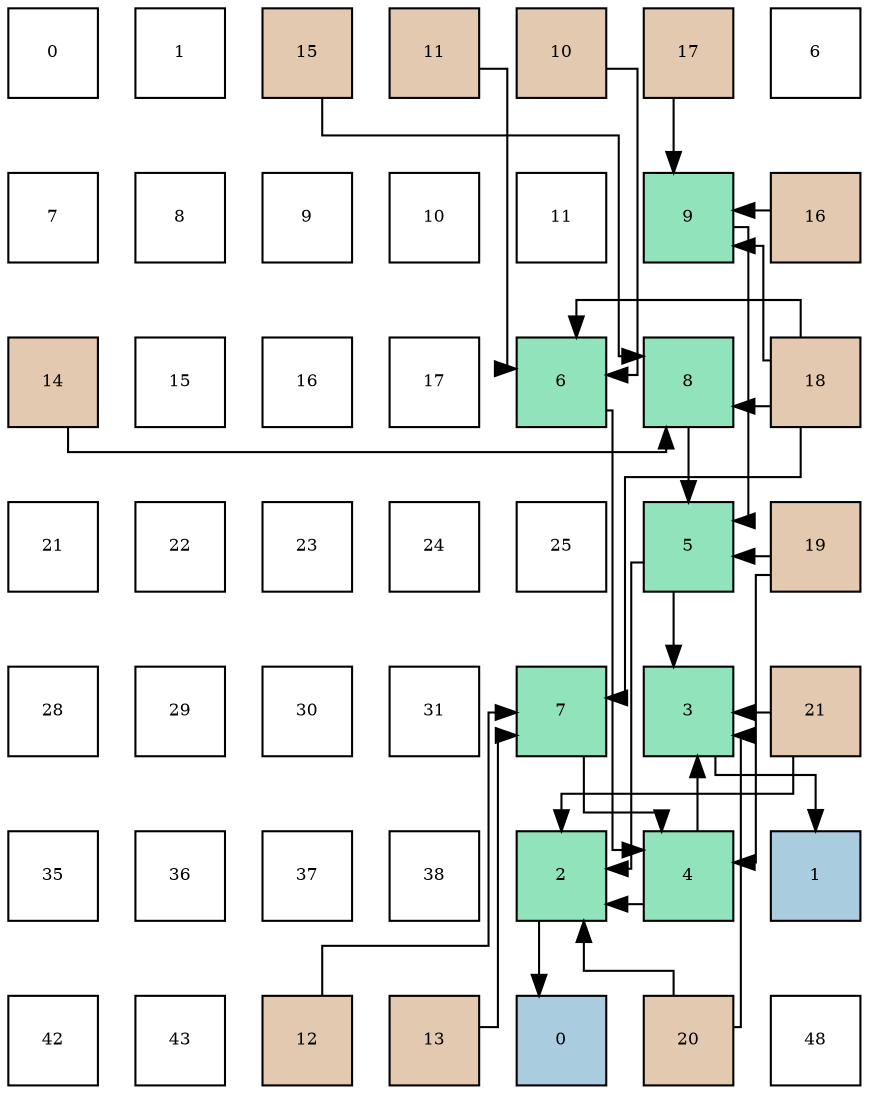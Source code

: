 digraph layout{
 rankdir=TB;
 splines=ortho;
 node [style=filled shape=square fixedsize=true width=0.6];
0[label="0", fontsize=8, fillcolor="#ffffff"];
1[label="1", fontsize=8, fillcolor="#ffffff"];
2[label="15", fontsize=8, fillcolor="#e3c9af"];
3[label="11", fontsize=8, fillcolor="#e3c9af"];
4[label="10", fontsize=8, fillcolor="#e3c9af"];
5[label="17", fontsize=8, fillcolor="#e3c9af"];
6[label="6", fontsize=8, fillcolor="#ffffff"];
7[label="7", fontsize=8, fillcolor="#ffffff"];
8[label="8", fontsize=8, fillcolor="#ffffff"];
9[label="9", fontsize=8, fillcolor="#ffffff"];
10[label="10", fontsize=8, fillcolor="#ffffff"];
11[label="11", fontsize=8, fillcolor="#ffffff"];
12[label="9", fontsize=8, fillcolor="#91e3bb"];
13[label="16", fontsize=8, fillcolor="#e3c9af"];
14[label="14", fontsize=8, fillcolor="#e3c9af"];
15[label="15", fontsize=8, fillcolor="#ffffff"];
16[label="16", fontsize=8, fillcolor="#ffffff"];
17[label="17", fontsize=8, fillcolor="#ffffff"];
18[label="6", fontsize=8, fillcolor="#91e3bb"];
19[label="8", fontsize=8, fillcolor="#91e3bb"];
20[label="18", fontsize=8, fillcolor="#e3c9af"];
21[label="21", fontsize=8, fillcolor="#ffffff"];
22[label="22", fontsize=8, fillcolor="#ffffff"];
23[label="23", fontsize=8, fillcolor="#ffffff"];
24[label="24", fontsize=8, fillcolor="#ffffff"];
25[label="25", fontsize=8, fillcolor="#ffffff"];
26[label="5", fontsize=8, fillcolor="#91e3bb"];
27[label="19", fontsize=8, fillcolor="#e3c9af"];
28[label="28", fontsize=8, fillcolor="#ffffff"];
29[label="29", fontsize=8, fillcolor="#ffffff"];
30[label="30", fontsize=8, fillcolor="#ffffff"];
31[label="31", fontsize=8, fillcolor="#ffffff"];
32[label="7", fontsize=8, fillcolor="#91e3bb"];
33[label="3", fontsize=8, fillcolor="#91e3bb"];
34[label="21", fontsize=8, fillcolor="#e3c9af"];
35[label="35", fontsize=8, fillcolor="#ffffff"];
36[label="36", fontsize=8, fillcolor="#ffffff"];
37[label="37", fontsize=8, fillcolor="#ffffff"];
38[label="38", fontsize=8, fillcolor="#ffffff"];
39[label="2", fontsize=8, fillcolor="#91e3bb"];
40[label="4", fontsize=8, fillcolor="#91e3bb"];
41[label="1", fontsize=8, fillcolor="#a9ccde"];
42[label="42", fontsize=8, fillcolor="#ffffff"];
43[label="43", fontsize=8, fillcolor="#ffffff"];
44[label="12", fontsize=8, fillcolor="#e3c9af"];
45[label="13", fontsize=8, fillcolor="#e3c9af"];
46[label="0", fontsize=8, fillcolor="#a9ccde"];
47[label="20", fontsize=8, fillcolor="#e3c9af"];
48[label="48", fontsize=8, fillcolor="#ffffff"];
edge [constraint=false, style=vis];39 -> 46;
33 -> 41;
40 -> 39;
40 -> 33;
26 -> 39;
26 -> 33;
18 -> 40;
32 -> 40;
19 -> 26;
12 -> 26;
4 -> 18;
3 -> 18;
44 -> 32;
45 -> 32;
14 -> 19;
2 -> 19;
13 -> 12;
5 -> 12;
20 -> 18;
20 -> 32;
20 -> 19;
20 -> 12;
27 -> 40;
27 -> 26;
47 -> 39;
47 -> 33;
34 -> 39;
34 -> 33;
edge [constraint=true, style=invis];
0 -> 7 -> 14 -> 21 -> 28 -> 35 -> 42;
1 -> 8 -> 15 -> 22 -> 29 -> 36 -> 43;
2 -> 9 -> 16 -> 23 -> 30 -> 37 -> 44;
3 -> 10 -> 17 -> 24 -> 31 -> 38 -> 45;
4 -> 11 -> 18 -> 25 -> 32 -> 39 -> 46;
5 -> 12 -> 19 -> 26 -> 33 -> 40 -> 47;
6 -> 13 -> 20 -> 27 -> 34 -> 41 -> 48;
rank = same {0 -> 1 -> 2 -> 3 -> 4 -> 5 -> 6};
rank = same {7 -> 8 -> 9 -> 10 -> 11 -> 12 -> 13};
rank = same {14 -> 15 -> 16 -> 17 -> 18 -> 19 -> 20};
rank = same {21 -> 22 -> 23 -> 24 -> 25 -> 26 -> 27};
rank = same {28 -> 29 -> 30 -> 31 -> 32 -> 33 -> 34};
rank = same {35 -> 36 -> 37 -> 38 -> 39 -> 40 -> 41};
rank = same {42 -> 43 -> 44 -> 45 -> 46 -> 47 -> 48};
}
